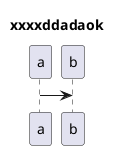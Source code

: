 {
  "sha1": "6g86ncgj1wpoay7sr75zplnpacexinv",
  "insertion": {
    "when": "2024-05-30T20:48:20.950Z",
    "url": "https://forum.plantuml.net/10597/preprocessorv2-multiline-function-invocation",
    "user": "plantuml@gmail.com"
  }
}
@startuml
!unquoted procedure $f($x)
title $x
!endprocedure

$f(xxxx\
ddada\
ok\
)
a->b

@enduml
